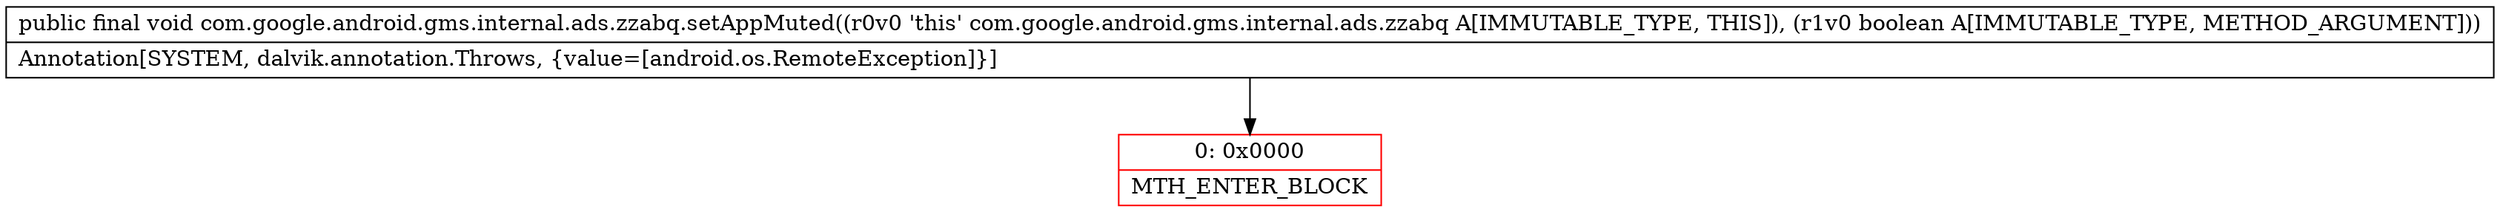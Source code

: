 digraph "CFG forcom.google.android.gms.internal.ads.zzabq.setAppMuted(Z)V" {
subgraph cluster_Region_1792950552 {
label = "R(0)";
node [shape=record,color=blue];
}
Node_0 [shape=record,color=red,label="{0\:\ 0x0000|MTH_ENTER_BLOCK\l}"];
MethodNode[shape=record,label="{public final void com.google.android.gms.internal.ads.zzabq.setAppMuted((r0v0 'this' com.google.android.gms.internal.ads.zzabq A[IMMUTABLE_TYPE, THIS]), (r1v0 boolean A[IMMUTABLE_TYPE, METHOD_ARGUMENT]))  | Annotation[SYSTEM, dalvik.annotation.Throws, \{value=[android.os.RemoteException]\}]\l}"];
MethodNode -> Node_0;
}

